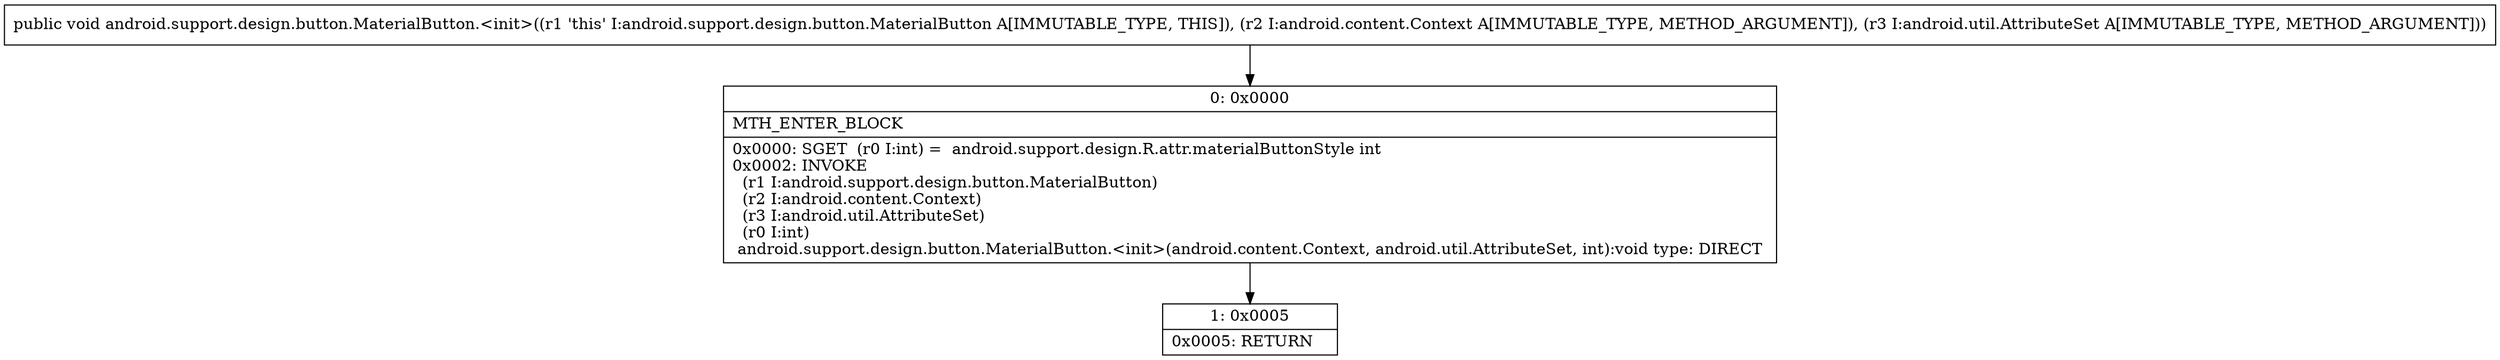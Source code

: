 digraph "CFG forandroid.support.design.button.MaterialButton.\<init\>(Landroid\/content\/Context;Landroid\/util\/AttributeSet;)V" {
Node_0 [shape=record,label="{0\:\ 0x0000|MTH_ENTER_BLOCK\l|0x0000: SGET  (r0 I:int) =  android.support.design.R.attr.materialButtonStyle int \l0x0002: INVOKE  \l  (r1 I:android.support.design.button.MaterialButton)\l  (r2 I:android.content.Context)\l  (r3 I:android.util.AttributeSet)\l  (r0 I:int)\l android.support.design.button.MaterialButton.\<init\>(android.content.Context, android.util.AttributeSet, int):void type: DIRECT \l}"];
Node_1 [shape=record,label="{1\:\ 0x0005|0x0005: RETURN   \l}"];
MethodNode[shape=record,label="{public void android.support.design.button.MaterialButton.\<init\>((r1 'this' I:android.support.design.button.MaterialButton A[IMMUTABLE_TYPE, THIS]), (r2 I:android.content.Context A[IMMUTABLE_TYPE, METHOD_ARGUMENT]), (r3 I:android.util.AttributeSet A[IMMUTABLE_TYPE, METHOD_ARGUMENT])) }"];
MethodNode -> Node_0;
Node_0 -> Node_1;
}


